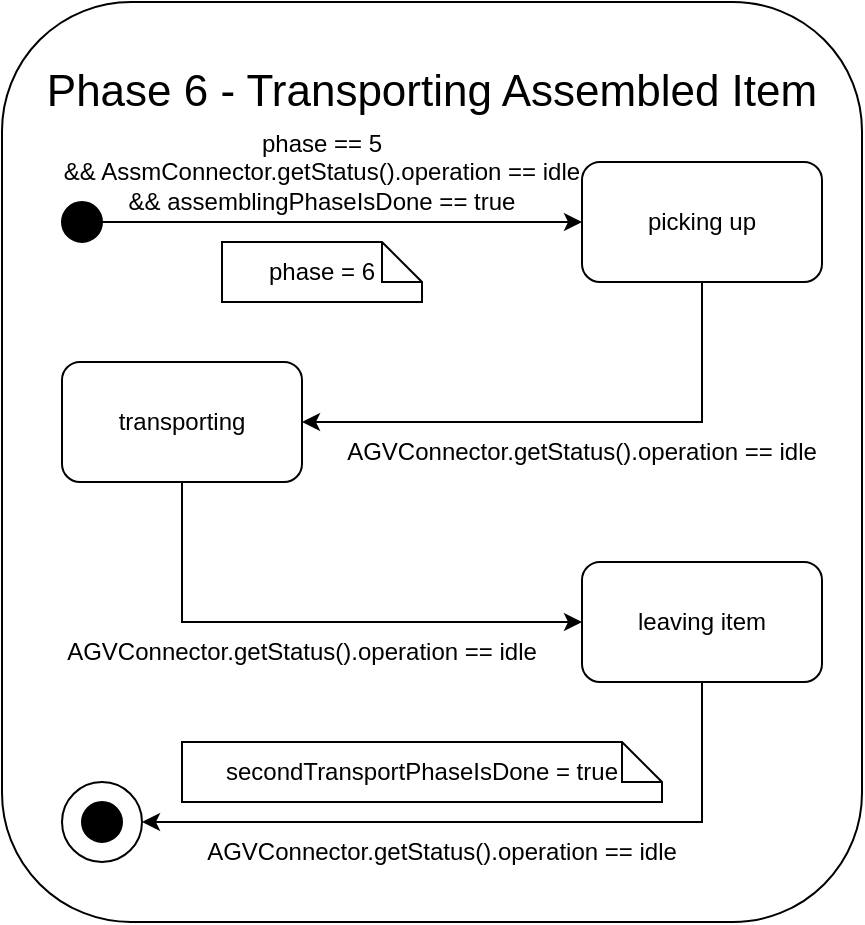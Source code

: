 <mxfile version="21.0.2" type="device"><diagram name="Side-1" id="4p56CDHuOmbf3UJr47cM"><mxGraphModel dx="1376" dy="745" grid="1" gridSize="10" guides="1" tooltips="1" connect="1" arrows="1" fold="1" page="1" pageScale="1" pageWidth="827" pageHeight="1169" math="0" shadow="0"><root><mxCell id="0"/><mxCell id="1" parent="0"/><mxCell id="a81tNJ4oVva8r9-5q89H-1" value="" style="rounded=1;whiteSpace=wrap;html=1;" vertex="1" parent="1"><mxGeometry x="80" y="110" width="430" height="460" as="geometry"/></mxCell><mxCell id="a81tNJ4oVva8r9-5q89H-3" style="edgeStyle=orthogonalEdgeStyle;rounded=0;orthogonalLoop=1;jettySize=auto;html=1;entryX=0;entryY=0.5;entryDx=0;entryDy=0;" edge="1" parent="1" source="a81tNJ4oVva8r9-5q89H-2" target="a81tNJ4oVva8r9-5q89H-4"><mxGeometry relative="1" as="geometry"><mxPoint x="220" y="220" as="targetPoint"/></mxGeometry></mxCell><mxCell id="a81tNJ4oVva8r9-5q89H-2" value="" style="ellipse;whiteSpace=wrap;html=1;fillColor=#000000;" vertex="1" parent="1"><mxGeometry x="110" y="210" width="20" height="20" as="geometry"/></mxCell><mxCell id="a81tNJ4oVva8r9-5q89H-8" style="edgeStyle=orthogonalEdgeStyle;rounded=0;orthogonalLoop=1;jettySize=auto;html=1;entryX=1;entryY=0.5;entryDx=0;entryDy=0;" edge="1" parent="1" source="a81tNJ4oVva8r9-5q89H-4" target="a81tNJ4oVva8r9-5q89H-7"><mxGeometry relative="1" as="geometry"><Array as="points"><mxPoint x="430" y="320"/></Array></mxGeometry></mxCell><mxCell id="a81tNJ4oVva8r9-5q89H-4" value="picking up" style="rounded=1;whiteSpace=wrap;html=1;" vertex="1" parent="1"><mxGeometry x="370" y="190" width="120" height="60" as="geometry"/></mxCell><mxCell id="a81tNJ4oVva8r9-5q89H-5" value="phase == 5&lt;br&gt;&amp;amp;&amp;amp; AssmConnector.getStatus().operation == idle&lt;br&gt;&amp;amp;&amp;amp; assemblingPhaseIsDone == true" style="text;html=1;strokeColor=none;fillColor=none;align=center;verticalAlign=middle;whiteSpace=wrap;rounded=0;" vertex="1" parent="1"><mxGeometry x="100" y="170" width="280" height="50" as="geometry"/></mxCell><mxCell id="a81tNJ4oVva8r9-5q89H-6" value="&lt;font style=&quot;font-size: 22px;&quot;&gt;Phase 6 - Transporting Assembled Item&lt;/font&gt;" style="text;html=1;strokeColor=none;fillColor=none;align=center;verticalAlign=middle;whiteSpace=wrap;rounded=0;" vertex="1" parent="1"><mxGeometry x="100" y="140" width="390" height="30" as="geometry"/></mxCell><mxCell id="a81tNJ4oVva8r9-5q89H-12" style="edgeStyle=orthogonalEdgeStyle;rounded=0;orthogonalLoop=1;jettySize=auto;html=1;" edge="1" parent="1" source="a81tNJ4oVva8r9-5q89H-7" target="a81tNJ4oVva8r9-5q89H-11"><mxGeometry relative="1" as="geometry"><Array as="points"><mxPoint x="170" y="420"/></Array></mxGeometry></mxCell><mxCell id="a81tNJ4oVva8r9-5q89H-7" value="transporting" style="rounded=1;whiteSpace=wrap;html=1;" vertex="1" parent="1"><mxGeometry x="110" y="290" width="120" height="60" as="geometry"/></mxCell><mxCell id="a81tNJ4oVva8r9-5q89H-9" value="AGVConnector.getStatus().operation == idle" style="text;html=1;strokeColor=none;fillColor=none;align=center;verticalAlign=middle;whiteSpace=wrap;rounded=0;" vertex="1" parent="1"><mxGeometry x="250" y="320" width="240" height="30" as="geometry"/></mxCell><mxCell id="a81tNJ4oVva8r9-5q89H-10" value="phase = 6" style="shape=note;size=20;whiteSpace=wrap;html=1;" vertex="1" parent="1"><mxGeometry x="190" y="230" width="100" height="30" as="geometry"/></mxCell><mxCell id="a81tNJ4oVva8r9-5q89H-16" style="edgeStyle=orthogonalEdgeStyle;rounded=0;orthogonalLoop=1;jettySize=auto;html=1;" edge="1" parent="1" source="a81tNJ4oVva8r9-5q89H-11" target="a81tNJ4oVva8r9-5q89H-18"><mxGeometry relative="1" as="geometry"><mxPoint x="230" y="520" as="targetPoint"/><Array as="points"><mxPoint x="430" y="520"/></Array></mxGeometry></mxCell><mxCell id="a81tNJ4oVva8r9-5q89H-11" value="leaving item" style="rounded=1;whiteSpace=wrap;html=1;" vertex="1" parent="1"><mxGeometry x="370" y="390" width="120" height="60" as="geometry"/></mxCell><mxCell id="a81tNJ4oVva8r9-5q89H-13" value="AGVConnector.getStatus().operation == idle" style="text;html=1;strokeColor=none;fillColor=none;align=center;verticalAlign=middle;whiteSpace=wrap;rounded=0;" vertex="1" parent="1"><mxGeometry x="110" y="420" width="240" height="30" as="geometry"/></mxCell><mxCell id="a81tNJ4oVva8r9-5q89H-17" value="" style="ellipse;whiteSpace=wrap;html=1;fillColor=#000000;" vertex="1" parent="1"><mxGeometry x="120" y="510" width="20" height="20" as="geometry"/></mxCell><mxCell id="a81tNJ4oVva8r9-5q89H-18" value="" style="ellipse;whiteSpace=wrap;html=1;fillColor=none;" vertex="1" parent="1"><mxGeometry x="110" y="500" width="40" height="40" as="geometry"/></mxCell><mxCell id="a81tNJ4oVva8r9-5q89H-19" value="AGVConnector.getStatus().operation == idle" style="text;html=1;strokeColor=none;fillColor=none;align=center;verticalAlign=middle;whiteSpace=wrap;rounded=0;" vertex="1" parent="1"><mxGeometry x="180" y="520" width="240" height="30" as="geometry"/></mxCell><mxCell id="a81tNJ4oVva8r9-5q89H-20" value="secondTransportPhaseIsDone = true" style="shape=note;size=20;whiteSpace=wrap;html=1;" vertex="1" parent="1"><mxGeometry x="170" y="480" width="240" height="30" as="geometry"/></mxCell></root></mxGraphModel></diagram></mxfile>